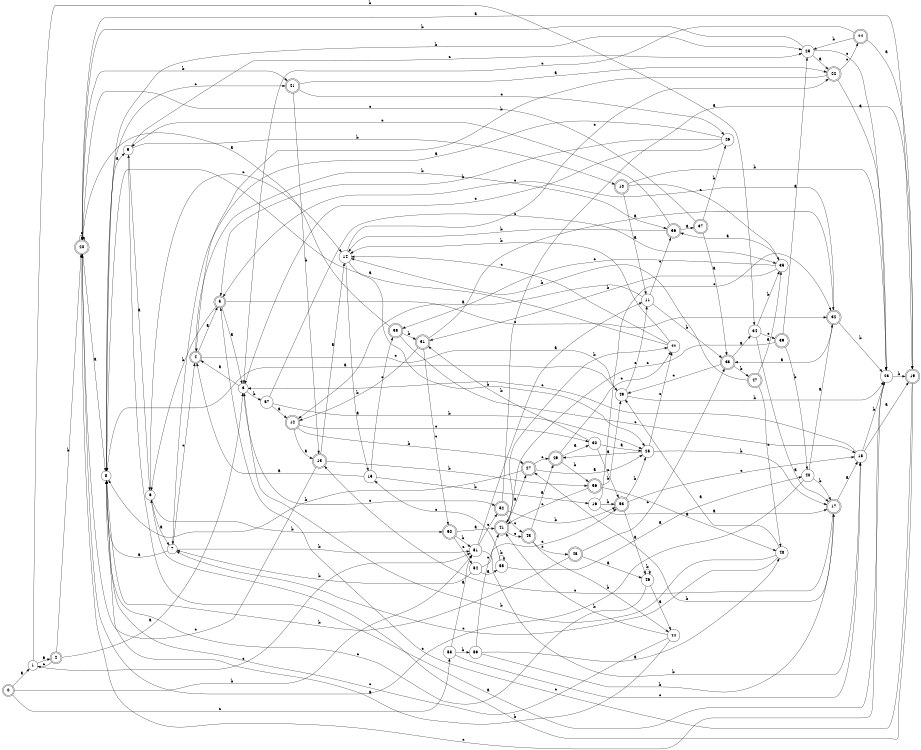 digraph n48_3 {
__start0 [label="" shape="none"];

rankdir=LR;
size="8,5";

s0 [style="rounded,filled", color="black", fillcolor="white" shape="doublecircle", label="0"];
s1 [style="filled", color="black", fillcolor="white" shape="circle", label="1"];
s2 [style="rounded,filled", color="black", fillcolor="white" shape="doublecircle", label="2"];
s3 [style="filled", color="black", fillcolor="white" shape="circle", label="3"];
s4 [style="rounded,filled", color="black", fillcolor="white" shape="doublecircle", label="4"];
s5 [style="rounded,filled", color="black", fillcolor="white" shape="doublecircle", label="5"];
s6 [style="filled", color="black", fillcolor="white" shape="circle", label="6"];
s7 [style="filled", color="black", fillcolor="white" shape="circle", label="7"];
s8 [style="filled", color="black", fillcolor="white" shape="circle", label="8"];
s9 [style="filled", color="black", fillcolor="white" shape="circle", label="9"];
s10 [style="rounded,filled", color="black", fillcolor="white" shape="doublecircle", label="10"];
s11 [style="filled", color="black", fillcolor="white" shape="circle", label="11"];
s12 [style="rounded,filled", color="black", fillcolor="white" shape="doublecircle", label="12"];
s13 [style="rounded,filled", color="black", fillcolor="white" shape="doublecircle", label="13"];
s14 [style="filled", color="black", fillcolor="white" shape="circle", label="14"];
s15 [style="filled", color="black", fillcolor="white" shape="circle", label="15"];
s16 [style="filled", color="black", fillcolor="white" shape="circle", label="16"];
s17 [style="rounded,filled", color="black", fillcolor="white" shape="doublecircle", label="17"];
s18 [style="filled", color="black", fillcolor="white" shape="circle", label="18"];
s19 [style="rounded,filled", color="black", fillcolor="white" shape="doublecircle", label="19"];
s20 [style="rounded,filled", color="black", fillcolor="white" shape="doublecircle", label="20"];
s21 [style="rounded,filled", color="black", fillcolor="white" shape="doublecircle", label="21"];
s22 [style="rounded,filled", color="black", fillcolor="white" shape="doublecircle", label="22"];
s23 [style="filled", color="black", fillcolor="white" shape="circle", label="23"];
s24 [style="rounded,filled", color="black", fillcolor="white" shape="doublecircle", label="24"];
s25 [style="filled", color="black", fillcolor="white" shape="circle", label="25"];
s26 [style="filled", color="black", fillcolor="white" shape="circle", label="26"];
s27 [style="rounded,filled", color="black", fillcolor="white" shape="doublecircle", label="27"];
s28 [style="filled", color="black", fillcolor="white" shape="circle", label="28"];
s29 [style="rounded,filled", color="black", fillcolor="white" shape="doublecircle", label="29"];
s30 [style="filled", color="black", fillcolor="white" shape="circle", label="30"];
s31 [style="rounded,filled", color="black", fillcolor="white" shape="doublecircle", label="31"];
s32 [style="rounded,filled", color="black", fillcolor="white" shape="doublecircle", label="32"];
s33 [style="rounded,filled", color="black", fillcolor="white" shape="doublecircle", label="33"];
s34 [style="filled", color="black", fillcolor="white" shape="circle", label="34"];
s35 [style="filled", color="black", fillcolor="white" shape="circle", label="35"];
s36 [style="rounded,filled", color="black", fillcolor="white" shape="doublecircle", label="36"];
s37 [style="rounded,filled", color="black", fillcolor="white" shape="doublecircle", label="37"];
s38 [style="rounded,filled", color="black", fillcolor="white" shape="doublecircle", label="38"];
s39 [style="rounded,filled", color="black", fillcolor="white" shape="doublecircle", label="39"];
s40 [style="filled", color="black", fillcolor="white" shape="circle", label="40"];
s41 [style="rounded,filled", color="black", fillcolor="white" shape="doublecircle", label="41"];
s42 [style="filled", color="black", fillcolor="white" shape="circle", label="42"];
s43 [style="rounded,filled", color="black", fillcolor="white" shape="doublecircle", label="43"];
s44 [style="filled", color="black", fillcolor="white" shape="circle", label="44"];
s45 [style="rounded,filled", color="black", fillcolor="white" shape="doublecircle", label="45"];
s46 [style="filled", color="black", fillcolor="white" shape="circle", label="46"];
s47 [style="rounded,filled", color="black", fillcolor="white" shape="doublecircle", label="47"];
s48 [style="filled", color="black", fillcolor="white" shape="circle", label="48"];
s49 [style="filled", color="black", fillcolor="white" shape="circle", label="49"];
s50 [style="rounded,filled", color="black", fillcolor="white" shape="doublecircle", label="50"];
s51 [style="filled", color="black", fillcolor="white" shape="circle", label="51"];
s52 [style="rounded,filled", color="black", fillcolor="white" shape="doublecircle", label="52"];
s53 [style="rounded,filled", color="black", fillcolor="white" shape="doublecircle", label="53"];
s54 [style="filled", color="black", fillcolor="white" shape="circle", label="54"];
s55 [style="filled", color="black", fillcolor="white" shape="circle", label="55"];
s56 [style="rounded,filled", color="black", fillcolor="white" shape="doublecircle", label="56"];
s57 [style="filled", color="black", fillcolor="white" shape="circle", label="57"];
s58 [style="filled", color="black", fillcolor="white" shape="circle", label="58"];
s59 [style="filled", color="black", fillcolor="white" shape="circle", label="59"];
s0 -> s1 [label="a"];
s0 -> s51 [label="b"];
s0 -> s58 [label="c"];
s1 -> s2 [label="a"];
s1 -> s34 [label="b"];
s1 -> s51 [label="c"];
s2 -> s3 [label="a"];
s2 -> s20 [label="b"];
s2 -> s1 [label="c"];
s3 -> s4 [label="a"];
s3 -> s57 [label="b"];
s3 -> s52 [label="c"];
s4 -> s5 [label="a"];
s4 -> s36 [label="b"];
s4 -> s49 [label="c"];
s5 -> s3 [label="a"];
s5 -> s6 [label="b"];
s5 -> s32 [label="c"];
s6 -> s7 [label="a"];
s6 -> s50 [label="b"];
s6 -> s14 [label="c"];
s7 -> s8 [label="a"];
s7 -> s51 [label="b"];
s7 -> s4 [label="c"];
s8 -> s9 [label="a"];
s8 -> s25 [label="b"];
s8 -> s21 [label="c"];
s9 -> s6 [label="a"];
s9 -> s10 [label="b"];
s9 -> s25 [label="c"];
s10 -> s11 [label="a"];
s10 -> s23 [label="b"];
s10 -> s35 [label="c"];
s11 -> s12 [label="a"];
s11 -> s33 [label="b"];
s11 -> s36 [label="c"];
s12 -> s13 [label="a"];
s12 -> s27 [label="b"];
s12 -> s30 [label="c"];
s13 -> s14 [label="a"];
s13 -> s56 [label="b"];
s13 -> s20 [label="c"];
s14 -> s15 [label="a"];
s14 -> s28 [label="b"];
s14 -> s22 [label="c"];
s15 -> s4 [label="a"];
s15 -> s16 [label="b"];
s15 -> s38 [label="c"];
s16 -> s17 [label="a"];
s16 -> s53 [label="b"];
s16 -> s32 [label="c"];
s17 -> s18 [label="a"];
s17 -> s27 [label="b"];
s17 -> s13 [label="c"];
s18 -> s19 [label="a"];
s18 -> s23 [label="b"];
s18 -> s3 [label="c"];
s19 -> s20 [label="a"];
s19 -> s6 [label="b"];
s19 -> s5 [label="c"];
s20 -> s8 [label="a"];
s20 -> s21 [label="b"];
s20 -> s20 [label="c"];
s21 -> s22 [label="a"];
s21 -> s13 [label="b"];
s21 -> s26 [label="c"];
s22 -> s23 [label="a"];
s22 -> s4 [label="b"];
s22 -> s24 [label="c"];
s23 -> s9 [label="a"];
s23 -> s19 [label="b"];
s23 -> s20 [label="c"];
s24 -> s19 [label="a"];
s24 -> s25 [label="b"];
s24 -> s3 [label="c"];
s25 -> s22 [label="a"];
s25 -> s20 [label="b"];
s25 -> s23 [label="c"];
s26 -> s7 [label="a"];
s26 -> s5 [label="b"];
s26 -> s3 [label="c"];
s27 -> s28 [label="a"];
s27 -> s8 [label="b"];
s27 -> s29 [label="c"];
s28 -> s29 [label="a"];
s28 -> s17 [label="b"];
s28 -> s42 [label="c"];
s29 -> s30 [label="a"];
s29 -> s56 [label="b"];
s29 -> s42 [label="c"];
s30 -> s28 [label="a"];
s30 -> s31 [label="b"];
s30 -> s53 [label="c"];
s31 -> s32 [label="a"];
s31 -> s12 [label="b"];
s31 -> s50 [label="c"];
s32 -> s33 [label="a"];
s32 -> s23 [label="b"];
s32 -> s5 [label="c"];
s33 -> s34 [label="a"];
s33 -> s47 [label="b"];
s33 -> s49 [label="c"];
s34 -> s17 [label="a"];
s34 -> s35 [label="b"];
s34 -> s39 [label="c"];
s35 -> s36 [label="a"];
s35 -> s31 [label="b"];
s35 -> s38 [label="c"];
s36 -> s37 [label="a"];
s36 -> s14 [label="b"];
s36 -> s9 [label="c"];
s37 -> s33 [label="a"];
s37 -> s26 [label="b"];
s37 -> s20 [label="c"];
s38 -> s20 [label="a"];
s38 -> s31 [label="b"];
s38 -> s18 [label="c"];
s39 -> s25 [label="a"];
s39 -> s40 [label="b"];
s39 -> s41 [label="c"];
s40 -> s32 [label="a"];
s40 -> s17 [label="b"];
s40 -> s20 [label="c"];
s41 -> s27 [label="a"];
s41 -> s42 [label="b"];
s41 -> s43 [label="c"];
s42 -> s8 [label="a"];
s42 -> s14 [label="b"];
s42 -> s14 [label="c"];
s43 -> s29 [label="a"];
s43 -> s44 [label="b"];
s43 -> s45 [label="c"];
s44 -> s8 [label="a"];
s44 -> s41 [label="b"];
s44 -> s8 [label="c"];
s45 -> s46 [label="a"];
s45 -> s8 [label="b"];
s45 -> s33 [label="c"];
s46 -> s44 [label="a"];
s46 -> s46 [label="b"];
s46 -> s8 [label="c"];
s47 -> s35 [label="a"];
s47 -> s14 [label="b"];
s47 -> s48 [label="c"];
s48 -> s49 [label="a"];
s48 -> s3 [label="b"];
s48 -> s7 [label="c"];
s49 -> s8 [label="a"];
s49 -> s23 [label="b"];
s49 -> s11 [label="c"];
s50 -> s41 [label="a"];
s50 -> s51 [label="b"];
s50 -> s54 [label="c"];
s51 -> s11 [label="a"];
s51 -> s18 [label="b"];
s51 -> s52 [label="c"];
s52 -> s19 [label="a"];
s52 -> s53 [label="b"];
s52 -> s43 [label="c"];
s53 -> s46 [label="a"];
s53 -> s28 [label="b"];
s53 -> s18 [label="c"];
s54 -> s55 [label="a"];
s54 -> s7 [label="b"];
s54 -> s53 [label="c"];
s55 -> s40 [label="a"];
s55 -> s55 [label="b"];
s55 -> s15 [label="c"];
s56 -> s48 [label="a"];
s56 -> s49 [label="b"];
s56 -> s41 [label="c"];
s57 -> s12 [label="a"];
s57 -> s28 [label="b"];
s57 -> s35 [label="c"];
s58 -> s51 [label="a"];
s58 -> s59 [label="b"];
s58 -> s18 [label="c"];
s59 -> s48 [label="a"];
s59 -> s17 [label="b"];
s59 -> s41 [label="c"];

}